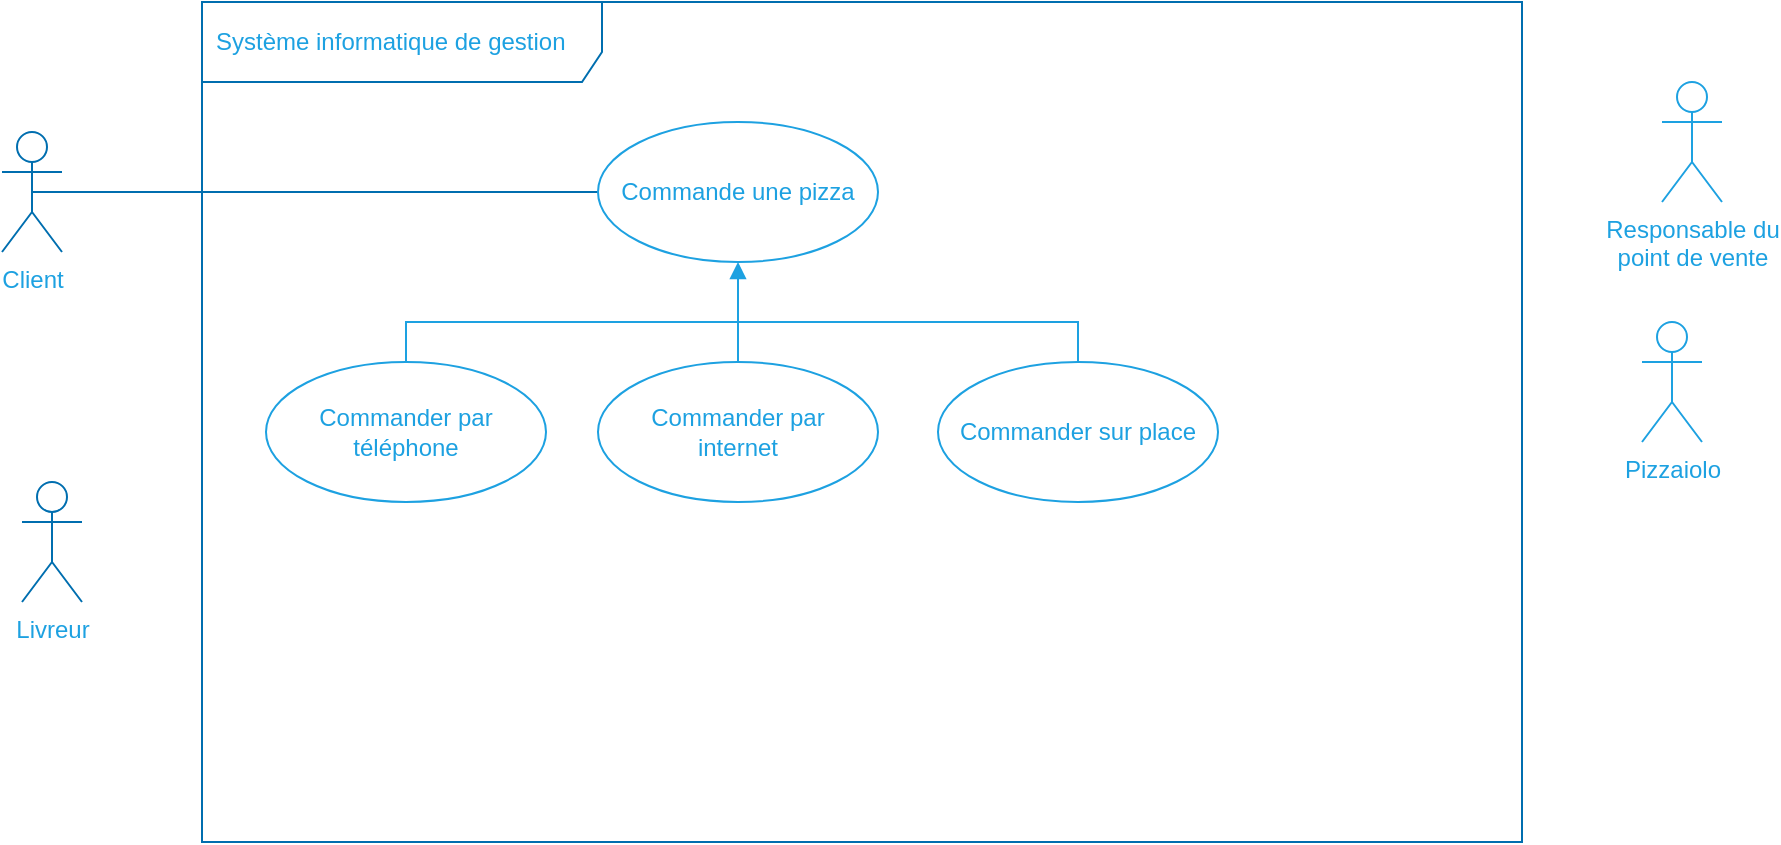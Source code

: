 <mxfile>
    <diagram id="ZDwU52DMAoR-JBrt6ogk" name="Page-1">
        <mxGraphModel dx="574" dy="576" grid="1" gridSize="10" guides="1" tooltips="1" connect="1" arrows="1" fold="1" page="1" pageScale="1" pageWidth="827" pageHeight="1169" math="0" shadow="0">
            <root>
                <mxCell id="0"/>
                <mxCell id="1" parent="0"/>
                <mxCell id="10" value="&lt;font color=&quot;#1da1e1&quot;&gt;Système informatique de gestion&lt;/font&gt;" style="shape=umlFrame;whiteSpace=wrap;html=1;width=200;height=40;boundedLbl=1;verticalAlign=middle;align=left;spacingLeft=5;strokeColor=#006EAF;fontColor=#ffffff;fillColor=none;" parent="1" vertex="1">
                    <mxGeometry x="200" y="60" width="660" height="420" as="geometry"/>
                </mxCell>
                <mxCell id="2" value="&lt;font color=&quot;#1da1e1&quot;&gt;Responsable du &lt;br&gt;point de vente&lt;br&gt;&lt;/font&gt;" style="shape=umlActor;verticalLabelPosition=bottom;verticalAlign=top;html=1;strokeColor=#1DA1E1;fillColor=none;" parent="1" vertex="1">
                    <mxGeometry x="930" y="100" width="30" height="60" as="geometry"/>
                </mxCell>
                <mxCell id="5" value="&lt;font color=&quot;#1da1e1&quot;&gt;Pizzaiolo&lt;/font&gt;" style="shape=umlActor;verticalLabelPosition=bottom;verticalAlign=top;html=1;strokeColor=#1DA1E1;fillColor=none;" parent="1" vertex="1">
                    <mxGeometry x="920" y="220" width="30" height="60" as="geometry"/>
                </mxCell>
                <mxCell id="6" value="&lt;font color=&quot;#1da1e1&quot;&gt;Livreur&lt;/font&gt;" style="shape=umlActor;verticalLabelPosition=bottom;verticalAlign=top;html=1;strokeColor=#006EAF;fontColor=#ffffff;fillColor=none;" parent="1" vertex="1">
                    <mxGeometry x="110" y="300" width="30" height="60" as="geometry"/>
                </mxCell>
                <mxCell id="13" style="edgeStyle=orthogonalEdgeStyle;rounded=0;orthogonalLoop=1;jettySize=auto;html=1;exitX=0.5;exitY=0.5;exitDx=0;exitDy=0;exitPerimeter=0;endArrow=none;endFill=0;fillColor=#1ba1e2;strokeColor=#006EAF;" parent="1" source="7" target="9" edge="1">
                    <mxGeometry relative="1" as="geometry"/>
                </mxCell>
                <mxCell id="7" value="&lt;font color=&quot;#1da1e1&quot;&gt;Client&lt;/font&gt;" style="shape=umlActor;verticalLabelPosition=bottom;verticalAlign=top;html=1;strokeColor=#006EAF;fontColor=#ffffff;fillColor=none;" parent="1" vertex="1">
                    <mxGeometry x="100" y="125" width="30" height="60" as="geometry"/>
                </mxCell>
                <mxCell id="9" value="&lt;font color=&quot;#1da1e1&quot;&gt;Commande une pizza&lt;/font&gt;" style="ellipse;whiteSpace=wrap;html=1;fillColor=none;strokeColor=#1DA1E1;" parent="1" vertex="1">
                    <mxGeometry x="398" y="120" width="140" height="70" as="geometry"/>
                </mxCell>
                <mxCell id="12" value="&lt;font color=&quot;#1da1e1&quot;&gt;Commander par téléphone&lt;/font&gt;" style="ellipse;whiteSpace=wrap;html=1;fillColor=none;strokeColor=#1DA1E1;" parent="1" vertex="1">
                    <mxGeometry x="232" y="240" width="140" height="70" as="geometry"/>
                </mxCell>
                <mxCell id="26" value="" style="edgeStyle=orthogonalEdgeStyle;rounded=0;orthogonalLoop=1;jettySize=auto;html=1;endArrow=block;endFill=1;strokeColor=#1DA1E1;" parent="1" source="16" target="9" edge="1">
                    <mxGeometry relative="1" as="geometry"/>
                </mxCell>
                <mxCell id="16" value="&lt;font color=&quot;#1da1e1&quot;&gt;Commander par &lt;br&gt;internet&lt;/font&gt;" style="ellipse;whiteSpace=wrap;html=1;fillColor=none;strokeColor=#1DA1E1;" parent="1" vertex="1">
                    <mxGeometry x="398" y="240" width="140" height="70" as="geometry"/>
                </mxCell>
                <mxCell id="23" value="" style="edgeStyle=orthogonalEdgeStyle;rounded=0;orthogonalLoop=1;jettySize=auto;html=1;endArrow=none;endFill=0;strokeColor=#1DA1E1;" parent="1" source="17" target="12" edge="1">
                    <mxGeometry relative="1" as="geometry">
                        <mxPoint x="468" y="220" as="targetPoint"/>
                        <Array as="points">
                            <mxPoint x="638" y="220"/>
                            <mxPoint x="302" y="220"/>
                        </Array>
                    </mxGeometry>
                </mxCell>
                <mxCell id="17" value="&lt;font color=&quot;#1da1e1&quot;&gt;Commander sur place&lt;/font&gt;" style="ellipse;whiteSpace=wrap;html=1;fillColor=none;strokeColor=#1DA1E1;" parent="1" vertex="1">
                    <mxGeometry x="568" y="240" width="140" height="70" as="geometry"/>
                </mxCell>
            </root>
        </mxGraphModel>
    </diagram>
</mxfile>
